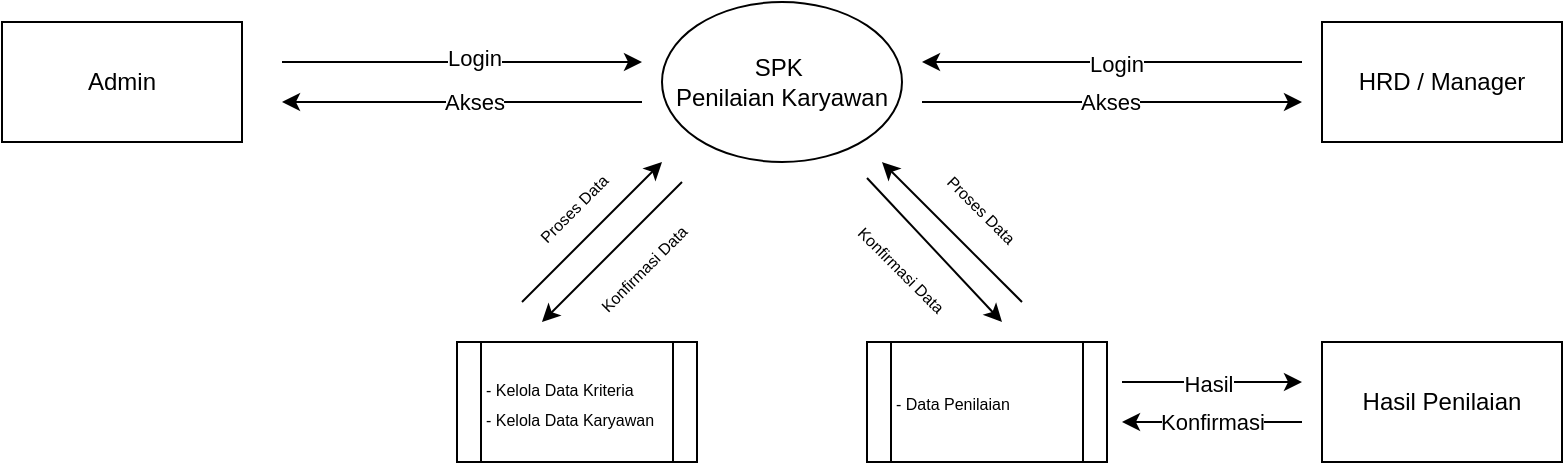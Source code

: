 <mxfile version="26.0.4">
  <diagram name="Page-1" id="OR4rlT0ir12_-V80qHWS">
    <mxGraphModel dx="989" dy="610" grid="1" gridSize="10" guides="1" tooltips="1" connect="1" arrows="1" fold="1" page="1" pageScale="1" pageWidth="850" pageHeight="1100" math="0" shadow="0">
      <root>
        <mxCell id="0" />
        <mxCell id="1" parent="0" />
        <mxCell id="DHsBKlC1zwvu5pUupiPE-1" value="Admin" style="rounded=0;whiteSpace=wrap;html=1;" vertex="1" parent="1">
          <mxGeometry x="140" y="340" width="120" height="60" as="geometry" />
        </mxCell>
        <mxCell id="DHsBKlC1zwvu5pUupiPE-2" value="SPK&amp;nbsp;&lt;div&gt;Penilaian Karyawan&lt;/div&gt;" style="ellipse;whiteSpace=wrap;html=1;" vertex="1" parent="1">
          <mxGeometry x="470" y="330" width="120" height="80" as="geometry" />
        </mxCell>
        <mxCell id="DHsBKlC1zwvu5pUupiPE-3" value="HRD / Manager" style="rounded=0;whiteSpace=wrap;html=1;" vertex="1" parent="1">
          <mxGeometry x="800" y="340" width="120" height="60" as="geometry" />
        </mxCell>
        <mxCell id="DHsBKlC1zwvu5pUupiPE-4" value="" style="endArrow=classic;html=1;rounded=0;" edge="1" parent="1">
          <mxGeometry width="50" height="50" relative="1" as="geometry">
            <mxPoint x="280" y="360" as="sourcePoint" />
            <mxPoint x="460" y="360" as="targetPoint" />
          </mxGeometry>
        </mxCell>
        <mxCell id="DHsBKlC1zwvu5pUupiPE-5" value="Login" style="edgeLabel;html=1;align=center;verticalAlign=middle;resizable=0;points=[];" vertex="1" connectable="0" parent="DHsBKlC1zwvu5pUupiPE-4">
          <mxGeometry x="0.067" y="2" relative="1" as="geometry">
            <mxPoint as="offset" />
          </mxGeometry>
        </mxCell>
        <mxCell id="DHsBKlC1zwvu5pUupiPE-6" value="" style="endArrow=classic;html=1;rounded=0;" edge="1" parent="1">
          <mxGeometry width="50" height="50" relative="1" as="geometry">
            <mxPoint x="460" y="380" as="sourcePoint" />
            <mxPoint x="280" y="380" as="targetPoint" />
          </mxGeometry>
        </mxCell>
        <mxCell id="DHsBKlC1zwvu5pUupiPE-7" value="Akses" style="edgeLabel;html=1;align=center;verticalAlign=middle;resizable=0;points=[];" vertex="1" connectable="0" parent="DHsBKlC1zwvu5pUupiPE-6">
          <mxGeometry x="-0.067" relative="1" as="geometry">
            <mxPoint as="offset" />
          </mxGeometry>
        </mxCell>
        <mxCell id="DHsBKlC1zwvu5pUupiPE-8" value="" style="endArrow=classic;html=1;rounded=0;" edge="1" parent="1">
          <mxGeometry width="50" height="50" relative="1" as="geometry">
            <mxPoint x="790" y="360" as="sourcePoint" />
            <mxPoint x="600" y="360" as="targetPoint" />
          </mxGeometry>
        </mxCell>
        <mxCell id="DHsBKlC1zwvu5pUupiPE-9" value="Login" style="edgeLabel;html=1;align=center;verticalAlign=middle;resizable=0;points=[];" vertex="1" connectable="0" parent="DHsBKlC1zwvu5pUupiPE-8">
          <mxGeometry x="-0.015" y="1" relative="1" as="geometry">
            <mxPoint as="offset" />
          </mxGeometry>
        </mxCell>
        <mxCell id="DHsBKlC1zwvu5pUupiPE-10" value="" style="endArrow=classic;html=1;rounded=0;" edge="1" parent="1">
          <mxGeometry width="50" height="50" relative="1" as="geometry">
            <mxPoint x="600" y="380" as="sourcePoint" />
            <mxPoint x="790" y="380" as="targetPoint" />
          </mxGeometry>
        </mxCell>
        <mxCell id="DHsBKlC1zwvu5pUupiPE-11" value="Akses" style="edgeLabel;html=1;align=center;verticalAlign=middle;resizable=0;points=[];" vertex="1" connectable="0" parent="DHsBKlC1zwvu5pUupiPE-10">
          <mxGeometry x="-0.009" relative="1" as="geometry">
            <mxPoint as="offset" />
          </mxGeometry>
        </mxCell>
        <mxCell id="DHsBKlC1zwvu5pUupiPE-12" value="&lt;font style=&quot;font-size: 8px;&quot;&gt;- Kelola Data Kriteria&lt;/font&gt;&lt;div style=&quot;&quot;&gt;&lt;font style=&quot;font-size: 8px;&quot;&gt;- Kelola Data Karyawan&lt;/font&gt;&lt;/div&gt;" style="shape=process;whiteSpace=wrap;html=1;backgroundOutline=1;align=left;" vertex="1" parent="1">
          <mxGeometry x="367.5" y="500" width="120" height="60" as="geometry" />
        </mxCell>
        <mxCell id="DHsBKlC1zwvu5pUupiPE-13" value="&lt;span style=&quot;font-size: 8px;&quot;&gt;- Data Penilaian&lt;/span&gt;" style="shape=process;whiteSpace=wrap;html=1;backgroundOutline=1;align=left;" vertex="1" parent="1">
          <mxGeometry x="572.5" y="500" width="120" height="60" as="geometry" />
        </mxCell>
        <mxCell id="DHsBKlC1zwvu5pUupiPE-14" value="" style="endArrow=classic;html=1;rounded=0;" edge="1" parent="1">
          <mxGeometry width="50" height="50" relative="1" as="geometry">
            <mxPoint x="400" y="480" as="sourcePoint" />
            <mxPoint x="470" y="410" as="targetPoint" />
          </mxGeometry>
        </mxCell>
        <mxCell id="DHsBKlC1zwvu5pUupiPE-15" value="" style="endArrow=classic;html=1;rounded=0;" edge="1" parent="1">
          <mxGeometry width="50" height="50" relative="1" as="geometry">
            <mxPoint x="480" y="420" as="sourcePoint" />
            <mxPoint x="410" y="490" as="targetPoint" />
          </mxGeometry>
        </mxCell>
        <mxCell id="DHsBKlC1zwvu5pUupiPE-16" value="&lt;font style=&quot;font-size: 8px;&quot;&gt;Konfirmasi Data&lt;/font&gt;" style="text;html=1;align=center;verticalAlign=middle;resizable=0;points=[];autosize=1;strokeColor=none;fillColor=none;rotation=-45;" vertex="1" parent="1">
          <mxGeometry x="420" y="448" width="80" height="30" as="geometry" />
        </mxCell>
        <mxCell id="DHsBKlC1zwvu5pUupiPE-17" value="&lt;font style=&quot;font-size: 8px;&quot;&gt;Proses Data&lt;/font&gt;" style="text;html=1;align=center;verticalAlign=middle;resizable=0;points=[];autosize=1;strokeColor=none;fillColor=none;rotation=-45;" vertex="1" parent="1">
          <mxGeometry x="390" y="418" width="70" height="30" as="geometry" />
        </mxCell>
        <mxCell id="DHsBKlC1zwvu5pUupiPE-18" value="" style="endArrow=classic;html=1;rounded=0;" edge="1" parent="1">
          <mxGeometry width="50" height="50" relative="1" as="geometry">
            <mxPoint x="650" y="480" as="sourcePoint" />
            <mxPoint x="580" y="410" as="targetPoint" />
          </mxGeometry>
        </mxCell>
        <mxCell id="DHsBKlC1zwvu5pUupiPE-19" value="" style="endArrow=classic;html=1;rounded=0;" edge="1" parent="1">
          <mxGeometry width="50" height="50" relative="1" as="geometry">
            <mxPoint x="572.5" y="418" as="sourcePoint" />
            <mxPoint x="640" y="490" as="targetPoint" />
          </mxGeometry>
        </mxCell>
        <mxCell id="DHsBKlC1zwvu5pUupiPE-20" value="&lt;font style=&quot;font-size: 8px;&quot;&gt;Konfirmasi Data&lt;/font&gt;" style="text;html=1;align=center;verticalAlign=middle;resizable=0;points=[];autosize=1;strokeColor=none;fillColor=none;rotation=45;" vertex="1" parent="1">
          <mxGeometry x="550" y="448" width="80" height="30" as="geometry" />
        </mxCell>
        <mxCell id="DHsBKlC1zwvu5pUupiPE-21" value="&lt;font style=&quot;font-size: 8px;&quot;&gt;Proses Data&lt;/font&gt;" style="text;html=1;align=center;verticalAlign=middle;resizable=0;points=[];autosize=1;strokeColor=none;fillColor=none;rotation=45;" vertex="1" parent="1">
          <mxGeometry x="595" y="418" width="70" height="30" as="geometry" />
        </mxCell>
        <mxCell id="DHsBKlC1zwvu5pUupiPE-22" value="Hasil Penilaian" style="rounded=0;whiteSpace=wrap;html=1;" vertex="1" parent="1">
          <mxGeometry x="800" y="500" width="120" height="60" as="geometry" />
        </mxCell>
        <mxCell id="DHsBKlC1zwvu5pUupiPE-23" value="" style="endArrow=classic;html=1;rounded=0;" edge="1" parent="1">
          <mxGeometry width="50" height="50" relative="1" as="geometry">
            <mxPoint x="700" y="520" as="sourcePoint" />
            <mxPoint x="790" y="520" as="targetPoint" />
          </mxGeometry>
        </mxCell>
        <mxCell id="DHsBKlC1zwvu5pUupiPE-24" value="Hasil" style="edgeLabel;html=1;align=center;verticalAlign=middle;resizable=0;points=[];" vertex="1" connectable="0" parent="DHsBKlC1zwvu5pUupiPE-23">
          <mxGeometry x="-0.04" y="-1" relative="1" as="geometry">
            <mxPoint as="offset" />
          </mxGeometry>
        </mxCell>
        <mxCell id="DHsBKlC1zwvu5pUupiPE-25" value="" style="endArrow=classic;html=1;rounded=0;" edge="1" parent="1">
          <mxGeometry width="50" height="50" relative="1" as="geometry">
            <mxPoint x="790" y="540" as="sourcePoint" />
            <mxPoint x="700" y="540" as="targetPoint" />
          </mxGeometry>
        </mxCell>
        <mxCell id="DHsBKlC1zwvu5pUupiPE-26" value="Konfirmasi" style="edgeLabel;html=1;align=center;verticalAlign=middle;resizable=0;points=[];" vertex="1" connectable="0" parent="DHsBKlC1zwvu5pUupiPE-25">
          <mxGeometry x="-0.004" relative="1" as="geometry">
            <mxPoint as="offset" />
          </mxGeometry>
        </mxCell>
      </root>
    </mxGraphModel>
  </diagram>
</mxfile>
